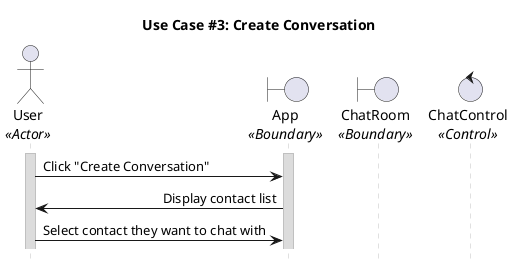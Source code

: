 @startuml uc03
title "Use Case #3: Create Conversation"

'Styling goes here
hide footbox
skinparam stereotypePosition bottom
skinparam sequenceMessageAlign direction
skinparam sequence {
	LifeLineBorderColor #Silver
	LifeLineBackgroundColor #Gainsboro
}

'Setup the objects involved here
actor User as u <<Actor>>
boundary App as a <<Boundary>>
boundary ChatRoom as cr <<Boundary>>
control ChatControl as cc <<Control>>


'Setup persistent objects here
activate u
activate a

'--- FLOW OF CONTROL STARTS HERE ---
u -> a: Click "Create Conversation"
a -> u: Display contact list
u -> a: Select contact they want to chat with
'--- FLOW OF CONTROL ENDS HERE   ---

@enduml
